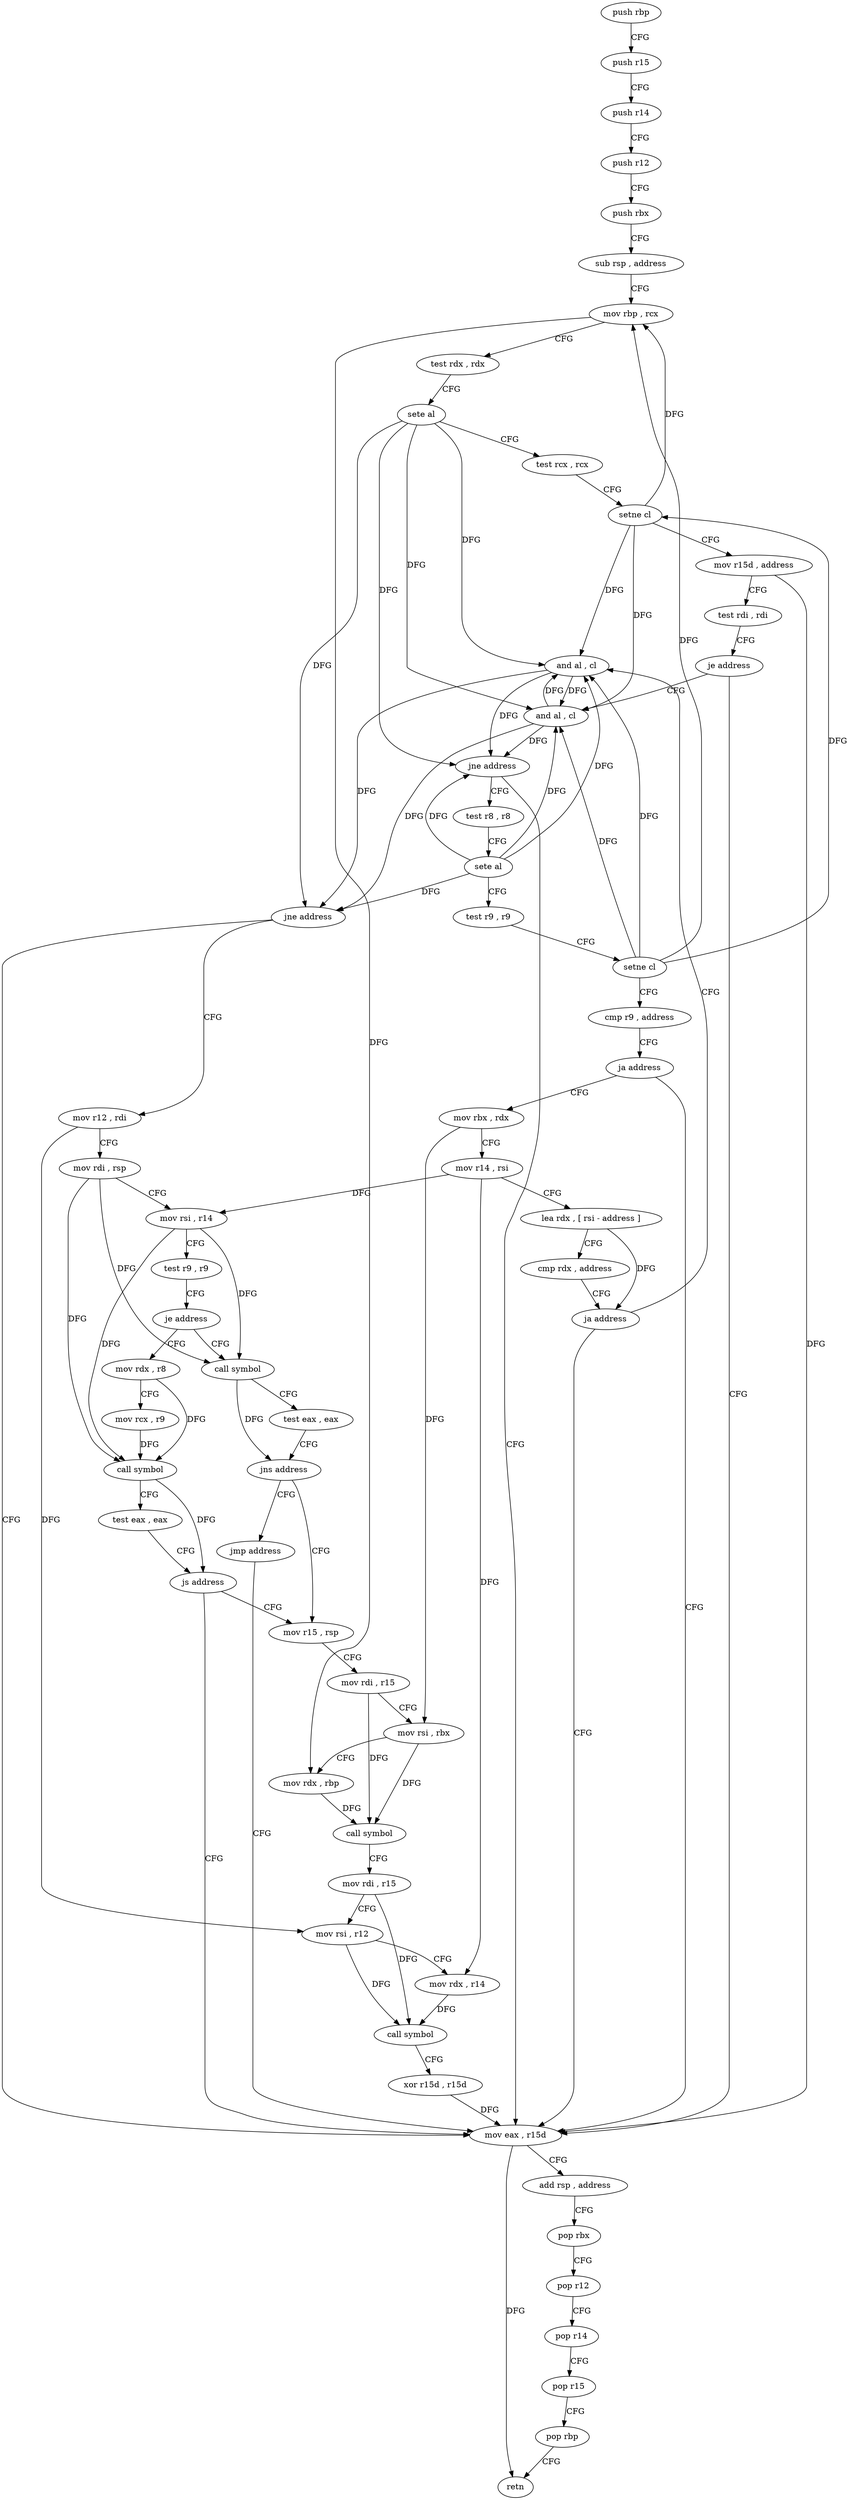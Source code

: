 digraph "func" {
"4222176" [label = "push rbp" ]
"4222177" [label = "push r15" ]
"4222179" [label = "push r14" ]
"4222181" [label = "push r12" ]
"4222183" [label = "push rbx" ]
"4222184" [label = "sub rsp , address" ]
"4222191" [label = "mov rbp , rcx" ]
"4222194" [label = "test rdx , rdx" ]
"4222197" [label = "sete al" ]
"4222200" [label = "test rcx , rcx" ]
"4222203" [label = "setne cl" ]
"4222206" [label = "mov r15d , address" ]
"4222212" [label = "test rdi , rdi" ]
"4222215" [label = "je address" ]
"4222322" [label = "mov eax , r15d" ]
"4222217" [label = "and al , cl" ]
"4222325" [label = "add rsp , address" ]
"4222332" [label = "pop rbx" ]
"4222333" [label = "pop r12" ]
"4222335" [label = "pop r14" ]
"4222337" [label = "pop r15" ]
"4222339" [label = "pop rbp" ]
"4222340" [label = "retn" ]
"4222219" [label = "jne address" ]
"4222221" [label = "test r8 , r8" ]
"4222224" [label = "sete al" ]
"4222227" [label = "test r9 , r9" ]
"4222230" [label = "setne cl" ]
"4222233" [label = "cmp r9 , address" ]
"4222237" [label = "ja address" ]
"4222239" [label = "mov rbx , rdx" ]
"4222242" [label = "mov r14 , rsi" ]
"4222245" [label = "lea rdx , [ rsi - address ]" ]
"4222249" [label = "cmp rdx , address" ]
"4222253" [label = "ja address" ]
"4222255" [label = "and al , cl" ]
"4222257" [label = "jne address" ]
"4222259" [label = "mov r12 , rdi" ]
"4222262" [label = "mov rdi , rsp" ]
"4222265" [label = "mov rsi , r14" ]
"4222268" [label = "test r9 , r9" ]
"4222271" [label = "je address" ]
"4222341" [label = "call symbol" ]
"4222273" [label = "mov rdx , r8" ]
"4222346" [label = "test eax , eax" ]
"4222348" [label = "jns address" ]
"4222288" [label = "mov r15 , rsp" ]
"4222350" [label = "jmp address" ]
"4222276" [label = "mov rcx , r9" ]
"4222279" [label = "call symbol" ]
"4222284" [label = "test eax , eax" ]
"4222286" [label = "js address" ]
"4222291" [label = "mov rdi , r15" ]
"4222294" [label = "mov rsi , rbx" ]
"4222297" [label = "mov rdx , rbp" ]
"4222300" [label = "call symbol" ]
"4222305" [label = "mov rdi , r15" ]
"4222308" [label = "mov rsi , r12" ]
"4222311" [label = "mov rdx , r14" ]
"4222314" [label = "call symbol" ]
"4222319" [label = "xor r15d , r15d" ]
"4222176" -> "4222177" [ label = "CFG" ]
"4222177" -> "4222179" [ label = "CFG" ]
"4222179" -> "4222181" [ label = "CFG" ]
"4222181" -> "4222183" [ label = "CFG" ]
"4222183" -> "4222184" [ label = "CFG" ]
"4222184" -> "4222191" [ label = "CFG" ]
"4222191" -> "4222194" [ label = "CFG" ]
"4222191" -> "4222297" [ label = "DFG" ]
"4222194" -> "4222197" [ label = "CFG" ]
"4222197" -> "4222200" [ label = "CFG" ]
"4222197" -> "4222217" [ label = "DFG" ]
"4222197" -> "4222219" [ label = "DFG" ]
"4222197" -> "4222255" [ label = "DFG" ]
"4222197" -> "4222257" [ label = "DFG" ]
"4222200" -> "4222203" [ label = "CFG" ]
"4222203" -> "4222206" [ label = "CFG" ]
"4222203" -> "4222191" [ label = "DFG" ]
"4222203" -> "4222217" [ label = "DFG" ]
"4222203" -> "4222255" [ label = "DFG" ]
"4222206" -> "4222212" [ label = "CFG" ]
"4222206" -> "4222322" [ label = "DFG" ]
"4222212" -> "4222215" [ label = "CFG" ]
"4222215" -> "4222322" [ label = "CFG" ]
"4222215" -> "4222217" [ label = "CFG" ]
"4222322" -> "4222325" [ label = "CFG" ]
"4222322" -> "4222340" [ label = "DFG" ]
"4222217" -> "4222219" [ label = "DFG" ]
"4222217" -> "4222255" [ label = "DFG" ]
"4222217" -> "4222257" [ label = "DFG" ]
"4222325" -> "4222332" [ label = "CFG" ]
"4222332" -> "4222333" [ label = "CFG" ]
"4222333" -> "4222335" [ label = "CFG" ]
"4222335" -> "4222337" [ label = "CFG" ]
"4222337" -> "4222339" [ label = "CFG" ]
"4222339" -> "4222340" [ label = "CFG" ]
"4222219" -> "4222322" [ label = "CFG" ]
"4222219" -> "4222221" [ label = "CFG" ]
"4222221" -> "4222224" [ label = "CFG" ]
"4222224" -> "4222227" [ label = "CFG" ]
"4222224" -> "4222219" [ label = "DFG" ]
"4222224" -> "4222217" [ label = "DFG" ]
"4222224" -> "4222255" [ label = "DFG" ]
"4222224" -> "4222257" [ label = "DFG" ]
"4222227" -> "4222230" [ label = "CFG" ]
"4222230" -> "4222233" [ label = "CFG" ]
"4222230" -> "4222191" [ label = "DFG" ]
"4222230" -> "4222203" [ label = "DFG" ]
"4222230" -> "4222217" [ label = "DFG" ]
"4222230" -> "4222255" [ label = "DFG" ]
"4222233" -> "4222237" [ label = "CFG" ]
"4222237" -> "4222322" [ label = "CFG" ]
"4222237" -> "4222239" [ label = "CFG" ]
"4222239" -> "4222242" [ label = "CFG" ]
"4222239" -> "4222294" [ label = "DFG" ]
"4222242" -> "4222245" [ label = "CFG" ]
"4222242" -> "4222265" [ label = "DFG" ]
"4222242" -> "4222311" [ label = "DFG" ]
"4222245" -> "4222249" [ label = "CFG" ]
"4222245" -> "4222253" [ label = "DFG" ]
"4222249" -> "4222253" [ label = "CFG" ]
"4222253" -> "4222322" [ label = "CFG" ]
"4222253" -> "4222255" [ label = "CFG" ]
"4222255" -> "4222257" [ label = "DFG" ]
"4222255" -> "4222219" [ label = "DFG" ]
"4222255" -> "4222217" [ label = "DFG" ]
"4222257" -> "4222322" [ label = "CFG" ]
"4222257" -> "4222259" [ label = "CFG" ]
"4222259" -> "4222262" [ label = "CFG" ]
"4222259" -> "4222308" [ label = "DFG" ]
"4222262" -> "4222265" [ label = "CFG" ]
"4222262" -> "4222341" [ label = "DFG" ]
"4222262" -> "4222279" [ label = "DFG" ]
"4222265" -> "4222268" [ label = "CFG" ]
"4222265" -> "4222341" [ label = "DFG" ]
"4222265" -> "4222279" [ label = "DFG" ]
"4222268" -> "4222271" [ label = "CFG" ]
"4222271" -> "4222341" [ label = "CFG" ]
"4222271" -> "4222273" [ label = "CFG" ]
"4222341" -> "4222346" [ label = "CFG" ]
"4222341" -> "4222348" [ label = "DFG" ]
"4222273" -> "4222276" [ label = "CFG" ]
"4222273" -> "4222279" [ label = "DFG" ]
"4222346" -> "4222348" [ label = "CFG" ]
"4222348" -> "4222288" [ label = "CFG" ]
"4222348" -> "4222350" [ label = "CFG" ]
"4222288" -> "4222291" [ label = "CFG" ]
"4222350" -> "4222322" [ label = "CFG" ]
"4222276" -> "4222279" [ label = "DFG" ]
"4222279" -> "4222284" [ label = "CFG" ]
"4222279" -> "4222286" [ label = "DFG" ]
"4222284" -> "4222286" [ label = "CFG" ]
"4222286" -> "4222322" [ label = "CFG" ]
"4222286" -> "4222288" [ label = "CFG" ]
"4222291" -> "4222294" [ label = "CFG" ]
"4222291" -> "4222300" [ label = "DFG" ]
"4222294" -> "4222297" [ label = "CFG" ]
"4222294" -> "4222300" [ label = "DFG" ]
"4222297" -> "4222300" [ label = "DFG" ]
"4222300" -> "4222305" [ label = "CFG" ]
"4222305" -> "4222308" [ label = "CFG" ]
"4222305" -> "4222314" [ label = "DFG" ]
"4222308" -> "4222311" [ label = "CFG" ]
"4222308" -> "4222314" [ label = "DFG" ]
"4222311" -> "4222314" [ label = "DFG" ]
"4222314" -> "4222319" [ label = "CFG" ]
"4222319" -> "4222322" [ label = "DFG" ]
}
